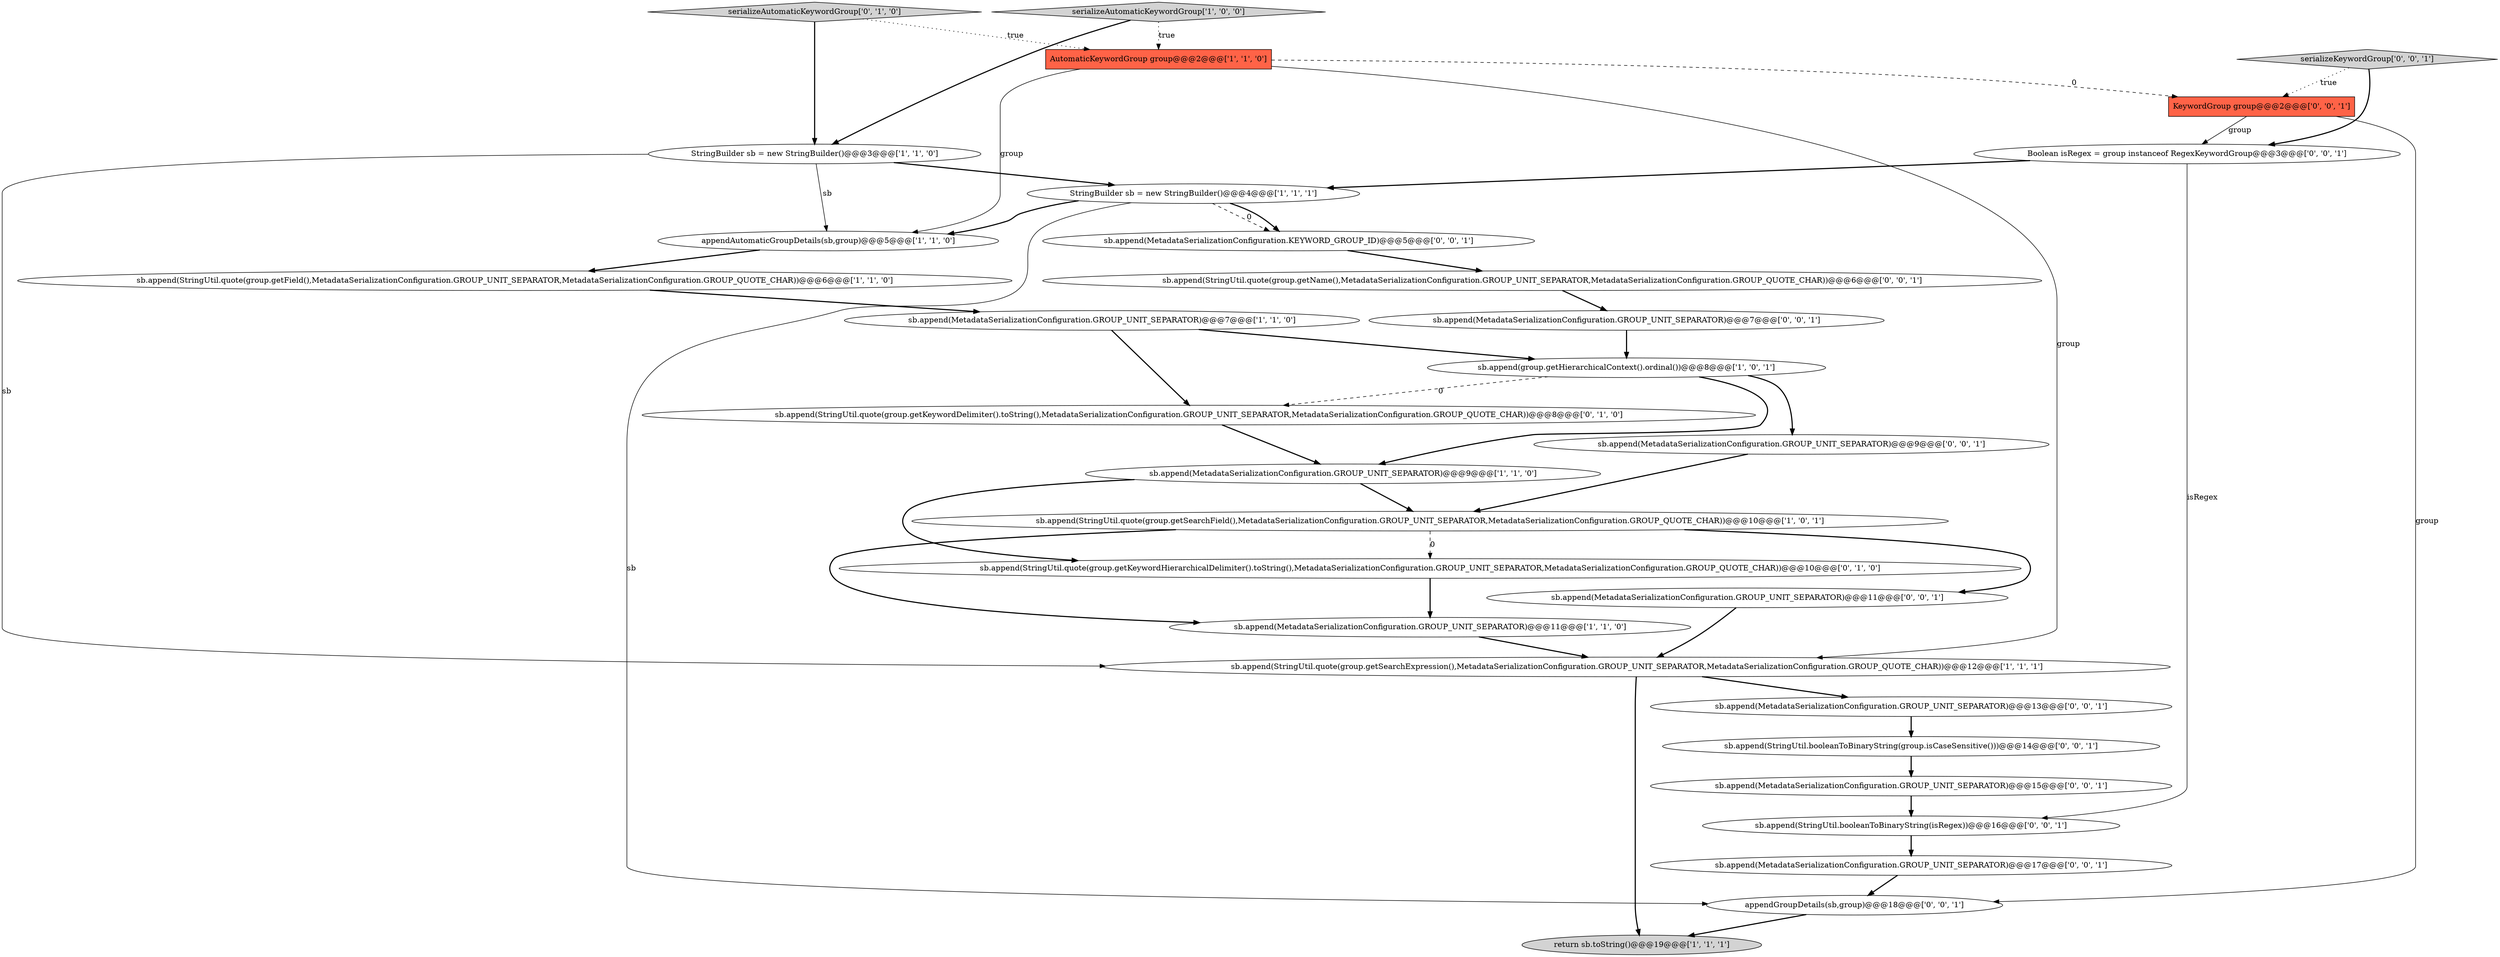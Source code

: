 digraph {
4 [style = filled, label = "appendAutomaticGroupDetails(sb,group)@@@5@@@['1', '1', '0']", fillcolor = white, shape = ellipse image = "AAA0AAABBB1BBB"];
25 [style = filled, label = "KeywordGroup group@@@2@@@['0', '0', '1']", fillcolor = tomato, shape = box image = "AAA0AAABBB3BBB"];
24 [style = filled, label = "sb.append(StringUtil.booleanToBinaryString(group.isCaseSensitive()))@@@14@@@['0', '0', '1']", fillcolor = white, shape = ellipse image = "AAA0AAABBB3BBB"];
23 [style = filled, label = "sb.append(StringUtil.booleanToBinaryString(isRegex))@@@16@@@['0', '0', '1']", fillcolor = white, shape = ellipse image = "AAA0AAABBB3BBB"];
11 [style = filled, label = "sb.append(MetadataSerializationConfiguration.GROUP_UNIT_SEPARATOR)@@@11@@@['1', '1', '0']", fillcolor = white, shape = ellipse image = "AAA0AAABBB1BBB"];
22 [style = filled, label = "sb.append(MetadataSerializationConfiguration.GROUP_UNIT_SEPARATOR)@@@13@@@['0', '0', '1']", fillcolor = white, shape = ellipse image = "AAA0AAABBB3BBB"];
0 [style = filled, label = "sb.append(StringUtil.quote(group.getField(),MetadataSerializationConfiguration.GROUP_UNIT_SEPARATOR,MetadataSerializationConfiguration.GROUP_QUOTE_CHAR))@@@6@@@['1', '1', '0']", fillcolor = white, shape = ellipse image = "AAA0AAABBB1BBB"];
21 [style = filled, label = "sb.append(MetadataSerializationConfiguration.GROUP_UNIT_SEPARATOR)@@@9@@@['0', '0', '1']", fillcolor = white, shape = ellipse image = "AAA0AAABBB3BBB"];
29 [style = filled, label = "sb.append(MetadataSerializationConfiguration.GROUP_UNIT_SEPARATOR)@@@17@@@['0', '0', '1']", fillcolor = white, shape = ellipse image = "AAA0AAABBB3BBB"];
1 [style = filled, label = "StringBuilder sb = new StringBuilder()@@@3@@@['1', '1', '0']", fillcolor = white, shape = ellipse image = "AAA0AAABBB1BBB"];
9 [style = filled, label = "sb.append(StringUtil.quote(group.getSearchExpression(),MetadataSerializationConfiguration.GROUP_UNIT_SEPARATOR,MetadataSerializationConfiguration.GROUP_QUOTE_CHAR))@@@12@@@['1', '1', '1']", fillcolor = white, shape = ellipse image = "AAA0AAABBB1BBB"];
7 [style = filled, label = "AutomaticKeywordGroup group@@@2@@@['1', '1', '0']", fillcolor = tomato, shape = box image = "AAA0AAABBB1BBB"];
10 [style = filled, label = "sb.append(group.getHierarchicalContext().ordinal())@@@8@@@['1', '0', '1']", fillcolor = white, shape = ellipse image = "AAA0AAABBB1BBB"];
15 [style = filled, label = "serializeAutomaticKeywordGroup['0', '1', '0']", fillcolor = lightgray, shape = diamond image = "AAA0AAABBB2BBB"];
13 [style = filled, label = "sb.append(StringUtil.quote(group.getKeywordHierarchicalDelimiter().toString(),MetadataSerializationConfiguration.GROUP_UNIT_SEPARATOR,MetadataSerializationConfiguration.GROUP_QUOTE_CHAR))@@@10@@@['0', '1', '0']", fillcolor = white, shape = ellipse image = "AAA1AAABBB2BBB"];
19 [style = filled, label = "serializeKeywordGroup['0', '0', '1']", fillcolor = lightgray, shape = diamond image = "AAA0AAABBB3BBB"];
28 [style = filled, label = "sb.append(MetadataSerializationConfiguration.GROUP_UNIT_SEPARATOR)@@@11@@@['0', '0', '1']", fillcolor = white, shape = ellipse image = "AAA0AAABBB3BBB"];
27 [style = filled, label = "appendGroupDetails(sb,group)@@@18@@@['0', '0', '1']", fillcolor = white, shape = ellipse image = "AAA0AAABBB3BBB"];
2 [style = filled, label = "StringBuilder sb = new StringBuilder()@@@4@@@['1', '1', '1']", fillcolor = white, shape = ellipse image = "AAA0AAABBB1BBB"];
12 [style = filled, label = "return sb.toString()@@@19@@@['1', '1', '1']", fillcolor = lightgray, shape = ellipse image = "AAA0AAABBB1BBB"];
3 [style = filled, label = "serializeAutomaticKeywordGroup['1', '0', '0']", fillcolor = lightgray, shape = diamond image = "AAA0AAABBB1BBB"];
18 [style = filled, label = "Boolean isRegex = group instanceof RegexKeywordGroup@@@3@@@['0', '0', '1']", fillcolor = white, shape = ellipse image = "AAA0AAABBB3BBB"];
20 [style = filled, label = "sb.append(StringUtil.quote(group.getName(),MetadataSerializationConfiguration.GROUP_UNIT_SEPARATOR,MetadataSerializationConfiguration.GROUP_QUOTE_CHAR))@@@6@@@['0', '0', '1']", fillcolor = white, shape = ellipse image = "AAA0AAABBB3BBB"];
14 [style = filled, label = "sb.append(StringUtil.quote(group.getKeywordDelimiter().toString(),MetadataSerializationConfiguration.GROUP_UNIT_SEPARATOR,MetadataSerializationConfiguration.GROUP_QUOTE_CHAR))@@@8@@@['0', '1', '0']", fillcolor = white, shape = ellipse image = "AAA1AAABBB2BBB"];
17 [style = filled, label = "sb.append(MetadataSerializationConfiguration.KEYWORD_GROUP_ID)@@@5@@@['0', '0', '1']", fillcolor = white, shape = ellipse image = "AAA0AAABBB3BBB"];
26 [style = filled, label = "sb.append(MetadataSerializationConfiguration.GROUP_UNIT_SEPARATOR)@@@15@@@['0', '0', '1']", fillcolor = white, shape = ellipse image = "AAA0AAABBB3BBB"];
8 [style = filled, label = "sb.append(MetadataSerializationConfiguration.GROUP_UNIT_SEPARATOR)@@@9@@@['1', '1', '0']", fillcolor = white, shape = ellipse image = "AAA0AAABBB1BBB"];
5 [style = filled, label = "sb.append(MetadataSerializationConfiguration.GROUP_UNIT_SEPARATOR)@@@7@@@['1', '1', '0']", fillcolor = white, shape = ellipse image = "AAA0AAABBB1BBB"];
6 [style = filled, label = "sb.append(StringUtil.quote(group.getSearchField(),MetadataSerializationConfiguration.GROUP_UNIT_SEPARATOR,MetadataSerializationConfiguration.GROUP_QUOTE_CHAR))@@@10@@@['1', '0', '1']", fillcolor = white, shape = ellipse image = "AAA0AAABBB1BBB"];
16 [style = filled, label = "sb.append(MetadataSerializationConfiguration.GROUP_UNIT_SEPARATOR)@@@7@@@['0', '0', '1']", fillcolor = white, shape = ellipse image = "AAA0AAABBB3BBB"];
9->22 [style = bold, label=""];
5->14 [style = bold, label=""];
7->9 [style = solid, label="group"];
10->21 [style = bold, label=""];
29->27 [style = bold, label=""];
15->1 [style = bold, label=""];
2->4 [style = bold, label=""];
18->2 [style = bold, label=""];
27->12 [style = bold, label=""];
20->16 [style = bold, label=""];
6->28 [style = bold, label=""];
7->4 [style = solid, label="group"];
22->24 [style = bold, label=""];
10->14 [style = dashed, label="0"];
25->27 [style = solid, label="group"];
2->17 [style = dashed, label="0"];
6->11 [style = bold, label=""];
10->8 [style = bold, label=""];
11->9 [style = bold, label=""];
6->13 [style = dashed, label="0"];
1->9 [style = solid, label="sb"];
8->6 [style = bold, label=""];
17->20 [style = bold, label=""];
7->25 [style = dashed, label="0"];
5->10 [style = bold, label=""];
16->10 [style = bold, label=""];
3->1 [style = bold, label=""];
2->17 [style = bold, label=""];
2->27 [style = solid, label="sb"];
13->11 [style = bold, label=""];
14->8 [style = bold, label=""];
8->13 [style = bold, label=""];
18->23 [style = solid, label="isRegex"];
19->25 [style = dotted, label="true"];
26->23 [style = bold, label=""];
15->7 [style = dotted, label="true"];
3->7 [style = dotted, label="true"];
0->5 [style = bold, label=""];
1->4 [style = solid, label="sb"];
21->6 [style = bold, label=""];
24->26 [style = bold, label=""];
23->29 [style = bold, label=""];
19->18 [style = bold, label=""];
1->2 [style = bold, label=""];
25->18 [style = solid, label="group"];
4->0 [style = bold, label=""];
9->12 [style = bold, label=""];
28->9 [style = bold, label=""];
}
